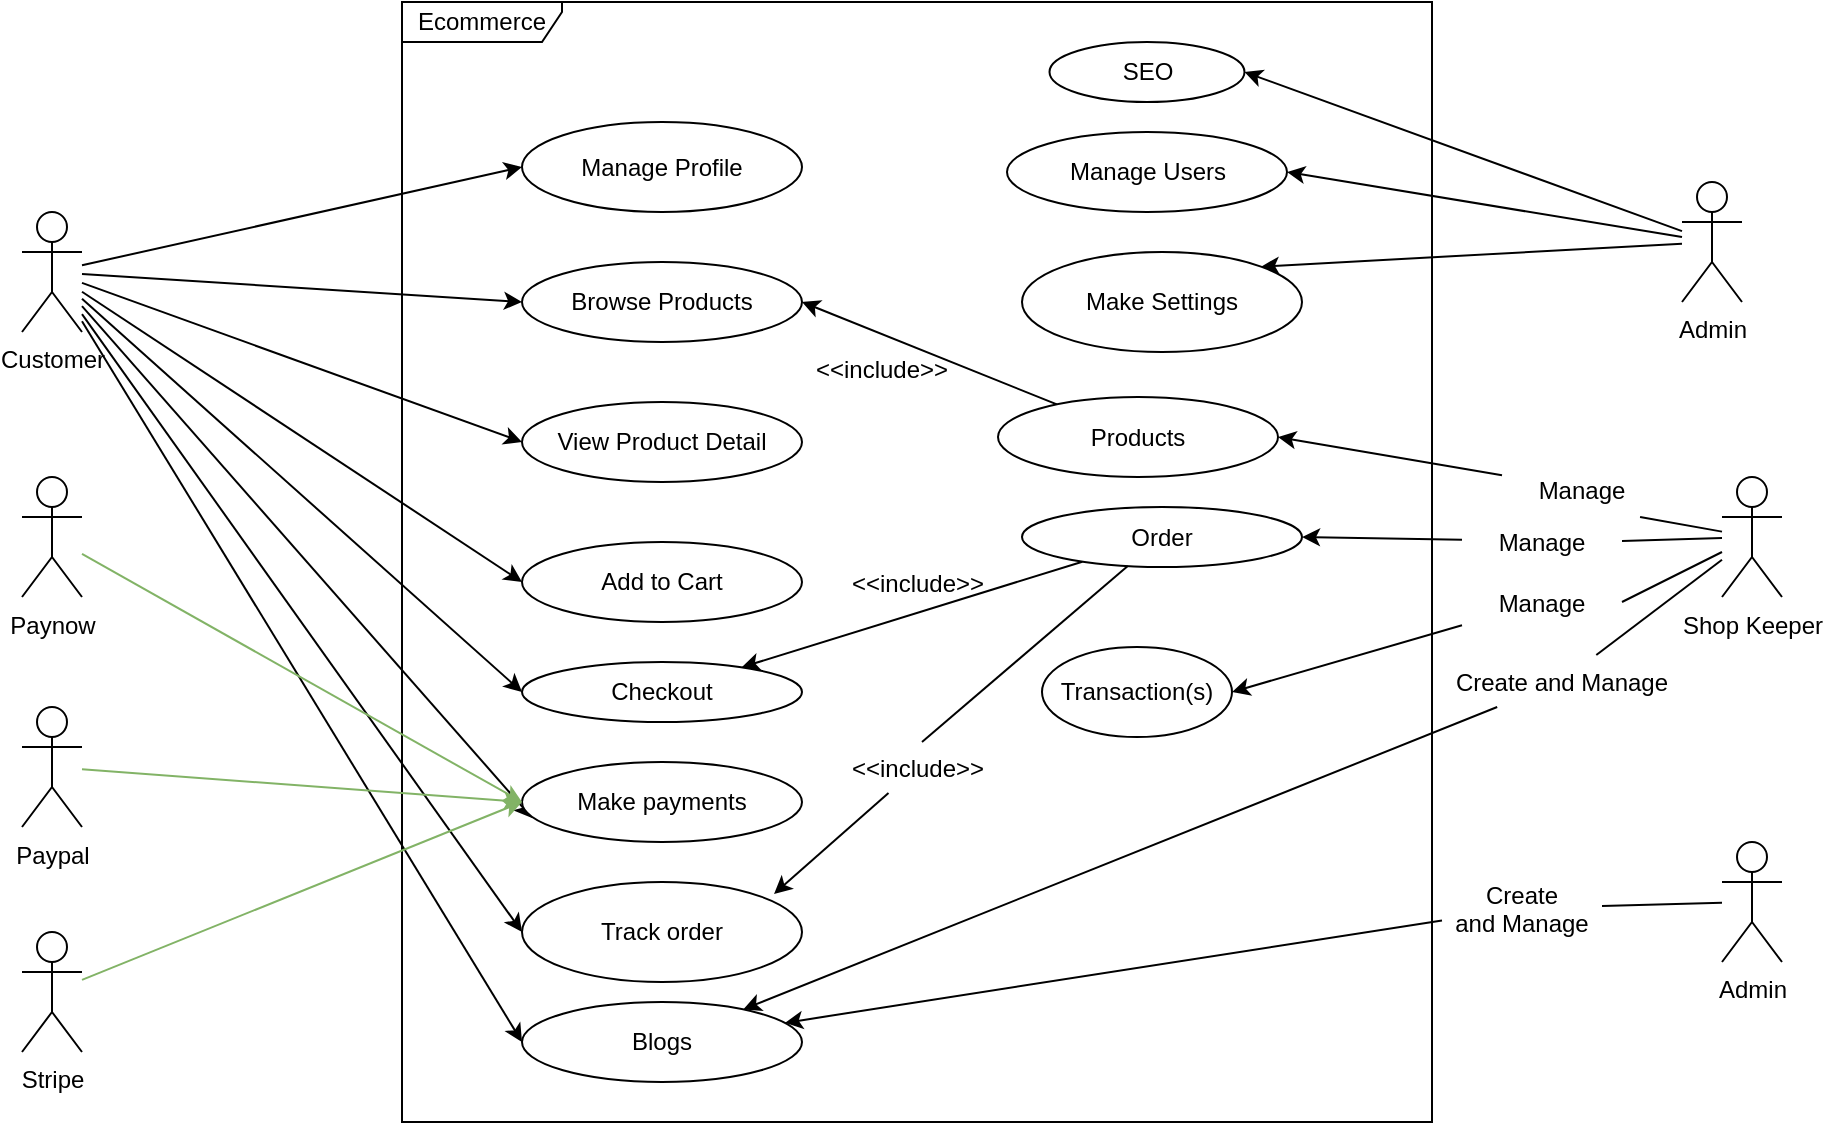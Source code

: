 <mxfile version="15.6.8" type="github" pages="2">
  <diagram id="9FYSmOJHKqfUZGMzVcu-" name="Use Case">
    <mxGraphModel dx="783" dy="390" grid="1" gridSize="10" guides="1" tooltips="1" connect="1" arrows="1" fold="1" page="1" pageScale="1" pageWidth="850" pageHeight="1100" math="0" shadow="0">
      <root>
        <mxCell id="0" />
        <mxCell id="1" parent="0" />
        <mxCell id="PNR3iiPdIWtS1YJdQXTp-21" value="Ecommerce" style="shape=umlFrame;whiteSpace=wrap;html=1;width=80;height=20;sketch=0;" vertex="1" parent="1">
          <mxGeometry x="570" y="250" width="515" height="560" as="geometry" />
        </mxCell>
        <mxCell id="PNR3iiPdIWtS1YJdQXTp-39" style="edgeStyle=none;rounded=0;orthogonalLoop=1;jettySize=auto;html=1;entryX=0;entryY=0.5;entryDx=0;entryDy=0;sketch=0;" edge="1" parent="1" source="PNR3iiPdIWtS1YJdQXTp-1" target="PNR3iiPdIWtS1YJdQXTp-35">
          <mxGeometry relative="1" as="geometry" />
        </mxCell>
        <mxCell id="PNR3iiPdIWtS1YJdQXTp-40" style="edgeStyle=none;rounded=0;orthogonalLoop=1;jettySize=auto;html=1;entryX=0.036;entryY=0.7;entryDx=0;entryDy=0;entryPerimeter=0;sketch=0;" edge="1" parent="1" source="PNR3iiPdIWtS1YJdQXTp-1" target="PNR3iiPdIWtS1YJdQXTp-10">
          <mxGeometry relative="1" as="geometry" />
        </mxCell>
        <mxCell id="PNR3iiPdIWtS1YJdQXTp-41" style="edgeStyle=none;rounded=0;orthogonalLoop=1;jettySize=auto;html=1;entryX=0;entryY=0.5;entryDx=0;entryDy=0;sketch=0;" edge="1" parent="1" source="PNR3iiPdIWtS1YJdQXTp-1" target="PNR3iiPdIWtS1YJdQXTp-9">
          <mxGeometry relative="1" as="geometry" />
        </mxCell>
        <mxCell id="PNR3iiPdIWtS1YJdQXTp-42" style="edgeStyle=none;rounded=0;orthogonalLoop=1;jettySize=auto;html=1;entryX=0;entryY=0.5;entryDx=0;entryDy=0;sketch=0;" edge="1" parent="1" source="PNR3iiPdIWtS1YJdQXTp-1" target="PNR3iiPdIWtS1YJdQXTp-8">
          <mxGeometry relative="1" as="geometry" />
        </mxCell>
        <mxCell id="PNR3iiPdIWtS1YJdQXTp-43" style="edgeStyle=none;rounded=0;orthogonalLoop=1;jettySize=auto;html=1;entryX=0;entryY=0.5;entryDx=0;entryDy=0;sketch=0;" edge="1" parent="1" source="PNR3iiPdIWtS1YJdQXTp-1" target="PNR3iiPdIWtS1YJdQXTp-7">
          <mxGeometry relative="1" as="geometry" />
        </mxCell>
        <mxCell id="PNR3iiPdIWtS1YJdQXTp-44" style="edgeStyle=none;rounded=0;orthogonalLoop=1;jettySize=auto;html=1;entryX=0;entryY=0.5;entryDx=0;entryDy=0;sketch=0;" edge="1" parent="1" source="PNR3iiPdIWtS1YJdQXTp-1" target="PNR3iiPdIWtS1YJdQXTp-6">
          <mxGeometry relative="1" as="geometry" />
        </mxCell>
        <mxCell id="PNR3iiPdIWtS1YJdQXTp-45" style="edgeStyle=none;rounded=0;orthogonalLoop=1;jettySize=auto;html=1;entryX=0;entryY=0.5;entryDx=0;entryDy=0;sketch=0;" edge="1" parent="1" source="PNR3iiPdIWtS1YJdQXTp-1" target="PNR3iiPdIWtS1YJdQXTp-16">
          <mxGeometry relative="1" as="geometry" />
        </mxCell>
        <mxCell id="PNR3iiPdIWtS1YJdQXTp-80" style="edgeStyle=none;rounded=0;sketch=0;orthogonalLoop=1;jettySize=auto;html=1;entryX=0;entryY=0.5;entryDx=0;entryDy=0;" edge="1" parent="1" source="PNR3iiPdIWtS1YJdQXTp-1" target="PNR3iiPdIWtS1YJdQXTp-36">
          <mxGeometry relative="1" as="geometry">
            <mxPoint x="640" y="775" as="targetPoint" />
          </mxGeometry>
        </mxCell>
        <mxCell id="PNR3iiPdIWtS1YJdQXTp-1" value="Customer" style="shape=umlActor;verticalLabelPosition=bottom;verticalAlign=top;html=1;sketch=0;" vertex="1" parent="1">
          <mxGeometry x="380" y="355" width="30" height="60" as="geometry" />
        </mxCell>
        <mxCell id="PNR3iiPdIWtS1YJdQXTp-49" style="edgeStyle=none;rounded=0;orthogonalLoop=1;jettySize=auto;html=1;entryX=1;entryY=0.5;entryDx=0;entryDy=0;sketch=0;" edge="1" parent="1" source="PNR3iiPdIWtS1YJdQXTp-2" target="PNR3iiPdIWtS1YJdQXTp-11">
          <mxGeometry relative="1" as="geometry" />
        </mxCell>
        <mxCell id="PNR3iiPdIWtS1YJdQXTp-53" style="edgeStyle=none;rounded=0;orthogonalLoop=1;jettySize=auto;html=1;entryX=1;entryY=0.5;entryDx=0;entryDy=0;sketch=0;" edge="1" parent="1" source="PNR3iiPdIWtS1YJdQXTp-2" target="PNR3iiPdIWtS1YJdQXTp-18">
          <mxGeometry relative="1" as="geometry" />
        </mxCell>
        <mxCell id="PNR3iiPdIWtS1YJdQXTp-54" style="edgeStyle=none;rounded=0;orthogonalLoop=1;jettySize=auto;html=1;entryX=1;entryY=0;entryDx=0;entryDy=0;sketch=0;" edge="1" parent="1" source="PNR3iiPdIWtS1YJdQXTp-2" target="PNR3iiPdIWtS1YJdQXTp-15">
          <mxGeometry relative="1" as="geometry" />
        </mxCell>
        <mxCell id="PNR3iiPdIWtS1YJdQXTp-2" value="Admin&lt;br&gt;" style="shape=umlActor;verticalLabelPosition=bottom;verticalAlign=top;html=1;sketch=0;" vertex="1" parent="1">
          <mxGeometry x="1210" y="340" width="30" height="60" as="geometry" />
        </mxCell>
        <mxCell id="PNR3iiPdIWtS1YJdQXTp-6" value="Browse Products" style="ellipse;whiteSpace=wrap;html=1;sketch=0;" vertex="1" parent="1">
          <mxGeometry x="630" y="380" width="140" height="40" as="geometry" />
        </mxCell>
        <mxCell id="PNR3iiPdIWtS1YJdQXTp-7" value="View Product Detail" style="ellipse;whiteSpace=wrap;html=1;sketch=0;" vertex="1" parent="1">
          <mxGeometry x="630" y="450" width="140" height="40" as="geometry" />
        </mxCell>
        <mxCell id="PNR3iiPdIWtS1YJdQXTp-8" value="Add to Cart&lt;br&gt;" style="ellipse;whiteSpace=wrap;html=1;sketch=0;" vertex="1" parent="1">
          <mxGeometry x="630" y="520" width="140" height="40" as="geometry" />
        </mxCell>
        <mxCell id="PNR3iiPdIWtS1YJdQXTp-9" value="Checkout" style="ellipse;whiteSpace=wrap;html=1;sketch=0;" vertex="1" parent="1">
          <mxGeometry x="630" y="580" width="140" height="30" as="geometry" />
        </mxCell>
        <mxCell id="PNR3iiPdIWtS1YJdQXTp-10" value="Make payments" style="ellipse;whiteSpace=wrap;html=1;sketch=0;" vertex="1" parent="1">
          <mxGeometry x="630" y="630" width="140" height="40" as="geometry" />
        </mxCell>
        <mxCell id="PNR3iiPdIWtS1YJdQXTp-11" value="Manage Users" style="ellipse;whiteSpace=wrap;html=1;sketch=0;" vertex="1" parent="1">
          <mxGeometry x="872.5" y="315" width="140" height="40" as="geometry" />
        </mxCell>
        <mxCell id="PNR3iiPdIWtS1YJdQXTp-83" style="edgeStyle=none;rounded=0;sketch=0;orthogonalLoop=1;jettySize=auto;html=1;entryX=1;entryY=0.5;entryDx=0;entryDy=0;" edge="1" parent="1" source="PNR3iiPdIWtS1YJdQXTp-12" target="PNR3iiPdIWtS1YJdQXTp-6">
          <mxGeometry relative="1" as="geometry" />
        </mxCell>
        <mxCell id="PNR3iiPdIWtS1YJdQXTp-12" value="Products" style="ellipse;whiteSpace=wrap;html=1;sketch=0;" vertex="1" parent="1">
          <mxGeometry x="868" y="447.5" width="140" height="40" as="geometry" />
        </mxCell>
        <mxCell id="PNR3iiPdIWtS1YJdQXTp-87" style="edgeStyle=none;rounded=0;sketch=0;orthogonalLoop=1;jettySize=auto;html=1;" edge="1" parent="1" source="PNR3iiPdIWtS1YJdQXTp-13" target="PNR3iiPdIWtS1YJdQXTp-9">
          <mxGeometry relative="1" as="geometry" />
        </mxCell>
        <mxCell id="PNR3iiPdIWtS1YJdQXTp-89" style="edgeStyle=none;rounded=0;sketch=0;orthogonalLoop=1;jettySize=auto;html=1;entryX=0.9;entryY=0.12;entryDx=0;entryDy=0;entryPerimeter=0;startArrow=none;" edge="1" parent="1" source="PNR3iiPdIWtS1YJdQXTp-90" target="PNR3iiPdIWtS1YJdQXTp-35">
          <mxGeometry relative="1" as="geometry" />
        </mxCell>
        <mxCell id="PNR3iiPdIWtS1YJdQXTp-13" value="Order" style="ellipse;whiteSpace=wrap;html=1;sketch=0;" vertex="1" parent="1">
          <mxGeometry x="880" y="502.5" width="140" height="30" as="geometry" />
        </mxCell>
        <mxCell id="PNR3iiPdIWtS1YJdQXTp-14" value="Transaction(s)" style="ellipse;whiteSpace=wrap;html=1;sketch=0;" vertex="1" parent="1">
          <mxGeometry x="890" y="572.5" width="95" height="45" as="geometry" />
        </mxCell>
        <mxCell id="PNR3iiPdIWtS1YJdQXTp-15" value="Make Settings" style="ellipse;whiteSpace=wrap;html=1;sketch=0;" vertex="1" parent="1">
          <mxGeometry x="880" y="375" width="140" height="50" as="geometry" />
        </mxCell>
        <mxCell id="PNR3iiPdIWtS1YJdQXTp-16" value="Manage Profile" style="ellipse;whiteSpace=wrap;html=1;sketch=0;" vertex="1" parent="1">
          <mxGeometry x="630" y="310" width="140" height="45" as="geometry" />
        </mxCell>
        <mxCell id="PNR3iiPdIWtS1YJdQXTp-18" value="SEO" style="ellipse;whiteSpace=wrap;html=1;sketch=0;" vertex="1" parent="1">
          <mxGeometry x="893.75" y="270" width="97.5" height="30" as="geometry" />
        </mxCell>
        <mxCell id="PNR3iiPdIWtS1YJdQXTp-46" style="edgeStyle=none;rounded=0;orthogonalLoop=1;jettySize=auto;html=1;entryX=0;entryY=0.5;entryDx=0;entryDy=0;fillColor=#d5e8d4;strokeColor=#82b366;sketch=0;" edge="1" parent="1" source="PNR3iiPdIWtS1YJdQXTp-22" target="PNR3iiPdIWtS1YJdQXTp-10">
          <mxGeometry relative="1" as="geometry" />
        </mxCell>
        <mxCell id="PNR3iiPdIWtS1YJdQXTp-22" value="Paynow" style="shape=umlActor;verticalLabelPosition=bottom;verticalAlign=top;html=1;sketch=0;" vertex="1" parent="1">
          <mxGeometry x="380" y="487.5" width="30" height="60" as="geometry" />
        </mxCell>
        <mxCell id="PNR3iiPdIWtS1YJdQXTp-47" style="edgeStyle=none;rounded=0;orthogonalLoop=1;jettySize=auto;html=1;entryX=0;entryY=0.5;entryDx=0;entryDy=0;fillColor=#d5e8d4;strokeColor=#82b366;sketch=0;" edge="1" parent="1" source="PNR3iiPdIWtS1YJdQXTp-23" target="PNR3iiPdIWtS1YJdQXTp-10">
          <mxGeometry relative="1" as="geometry" />
        </mxCell>
        <mxCell id="PNR3iiPdIWtS1YJdQXTp-23" value="Paypal" style="shape=umlActor;verticalLabelPosition=bottom;verticalAlign=top;html=1;sketch=0;" vertex="1" parent="1">
          <mxGeometry x="380" y="602.5" width="30" height="60" as="geometry" />
        </mxCell>
        <mxCell id="PNR3iiPdIWtS1YJdQXTp-48" style="edgeStyle=none;rounded=0;orthogonalLoop=1;jettySize=auto;html=1;entryX=0;entryY=0.5;entryDx=0;entryDy=0;fillColor=#d5e8d4;strokeColor=#82b366;sketch=0;" edge="1" parent="1" source="PNR3iiPdIWtS1YJdQXTp-24" target="PNR3iiPdIWtS1YJdQXTp-10">
          <mxGeometry relative="1" as="geometry" />
        </mxCell>
        <mxCell id="PNR3iiPdIWtS1YJdQXTp-24" value="Stripe" style="shape=umlActor;verticalLabelPosition=bottom;verticalAlign=top;html=1;sketch=0;" vertex="1" parent="1">
          <mxGeometry x="380" y="715" width="30" height="60" as="geometry" />
        </mxCell>
        <mxCell id="PNR3iiPdIWtS1YJdQXTp-35" value="Track order" style="ellipse;whiteSpace=wrap;html=1;sketch=0;" vertex="1" parent="1">
          <mxGeometry x="630" y="690" width="140" height="50" as="geometry" />
        </mxCell>
        <mxCell id="PNR3iiPdIWtS1YJdQXTp-36" value="Blogs" style="ellipse;whiteSpace=wrap;html=1;sketch=0;" vertex="1" parent="1">
          <mxGeometry x="630" y="750" width="140" height="40" as="geometry" />
        </mxCell>
        <mxCell id="PNR3iiPdIWtS1YJdQXTp-50" style="edgeStyle=none;rounded=0;orthogonalLoop=1;jettySize=auto;html=1;entryX=1;entryY=0.5;entryDx=0;entryDy=0;sketch=0;startArrow=none;" edge="1" parent="1" source="PNR3iiPdIWtS1YJdQXTp-85" target="PNR3iiPdIWtS1YJdQXTp-12">
          <mxGeometry relative="1" as="geometry" />
        </mxCell>
        <mxCell id="PNR3iiPdIWtS1YJdQXTp-51" style="edgeStyle=none;rounded=0;orthogonalLoop=1;jettySize=auto;html=1;entryX=1;entryY=0.5;entryDx=0;entryDy=0;startArrow=none;sketch=0;" edge="1" parent="1" source="PNR3iiPdIWtS1YJdQXTp-58" target="PNR3iiPdIWtS1YJdQXTp-13">
          <mxGeometry relative="1" as="geometry" />
        </mxCell>
        <mxCell id="PNR3iiPdIWtS1YJdQXTp-52" style="edgeStyle=none;rounded=0;orthogonalLoop=1;jettySize=auto;html=1;entryX=1;entryY=0.5;entryDx=0;entryDy=0;sketch=0;startArrow=none;" edge="1" parent="1" source="PNR3iiPdIWtS1YJdQXTp-68" target="PNR3iiPdIWtS1YJdQXTp-14">
          <mxGeometry relative="1" as="geometry" />
        </mxCell>
        <mxCell id="PNR3iiPdIWtS1YJdQXTp-55" style="edgeStyle=none;rounded=0;orthogonalLoop=1;jettySize=auto;html=1;sketch=0;startArrow=none;" edge="1" parent="1" source="PNR3iiPdIWtS1YJdQXTp-70" target="PNR3iiPdIWtS1YJdQXTp-36">
          <mxGeometry relative="1" as="geometry" />
        </mxCell>
        <mxCell id="PNR3iiPdIWtS1YJdQXTp-37" value="Shop Keeper" style="shape=umlActor;verticalLabelPosition=bottom;verticalAlign=top;html=1;sketch=0;" vertex="1" parent="1">
          <mxGeometry x="1230" y="487.5" width="30" height="60" as="geometry" />
        </mxCell>
        <mxCell id="PNR3iiPdIWtS1YJdQXTp-58" value="Manage" style="text;align=center;fontStyle=0;verticalAlign=middle;spacingLeft=3;spacingRight=3;rotatable=0;points=[[0,0.5],[1,0.5]];portConstraint=eastwest;sketch=0;" vertex="1" parent="1">
          <mxGeometry x="1100" y="506.5" width="80" height="26" as="geometry" />
        </mxCell>
        <mxCell id="PNR3iiPdIWtS1YJdQXTp-59" value="" style="edgeStyle=none;rounded=0;orthogonalLoop=1;jettySize=auto;html=1;entryX=1;entryY=0.5;entryDx=0;entryDy=0;endArrow=none;sketch=0;" edge="1" parent="1" source="PNR3iiPdIWtS1YJdQXTp-37" target="PNR3iiPdIWtS1YJdQXTp-58">
          <mxGeometry relative="1" as="geometry">
            <mxPoint x="1230" y="517.5" as="sourcePoint" />
            <mxPoint x="1020" y="517.5" as="targetPoint" />
          </mxGeometry>
        </mxCell>
        <mxCell id="PNR3iiPdIWtS1YJdQXTp-61" style="edgeStyle=none;rounded=0;orthogonalLoop=1;jettySize=auto;html=1;sketch=0;startArrow=none;" edge="1" parent="1" source="PNR3iiPdIWtS1YJdQXTp-72" target="PNR3iiPdIWtS1YJdQXTp-36">
          <mxGeometry relative="1" as="geometry" />
        </mxCell>
        <mxCell id="PNR3iiPdIWtS1YJdQXTp-60" value="Admin" style="shape=umlActor;verticalLabelPosition=bottom;verticalAlign=top;html=1;sketch=0;" vertex="1" parent="1">
          <mxGeometry x="1230" y="670" width="30" height="60" as="geometry" />
        </mxCell>
        <mxCell id="PNR3iiPdIWtS1YJdQXTp-68" value="Manage" style="text;align=center;fontStyle=0;verticalAlign=middle;spacingLeft=3;spacingRight=3;strokeColor=none;rotatable=0;points=[[0,0.5],[1,0.5]];portConstraint=eastwest;sketch=0;" vertex="1" parent="1">
          <mxGeometry x="1100" y="537" width="80" height="26" as="geometry" />
        </mxCell>
        <mxCell id="PNR3iiPdIWtS1YJdQXTp-69" value="" style="edgeStyle=none;rounded=0;orthogonalLoop=1;jettySize=auto;html=1;entryX=1;entryY=0.5;entryDx=0;entryDy=0;sketch=0;endArrow=none;" edge="1" parent="1" source="PNR3iiPdIWtS1YJdQXTp-37" target="PNR3iiPdIWtS1YJdQXTp-68">
          <mxGeometry relative="1" as="geometry">
            <mxPoint x="1230" y="521.971" as="sourcePoint" />
            <mxPoint x="985" y="595" as="targetPoint" />
          </mxGeometry>
        </mxCell>
        <mxCell id="PNR3iiPdIWtS1YJdQXTp-70" value="Create and Manage" style="text;align=center;fontStyle=0;verticalAlign=middle;spacingLeft=3;spacingRight=3;strokeColor=none;rotatable=0;points=[[0,0.5],[1,0.5]];portConstraint=eastwest;sketch=0;" vertex="1" parent="1">
          <mxGeometry x="1110" y="576.5" width="80" height="26" as="geometry" />
        </mxCell>
        <mxCell id="PNR3iiPdIWtS1YJdQXTp-71" value="" style="edgeStyle=none;rounded=0;orthogonalLoop=1;jettySize=auto;html=1;sketch=0;endArrow=none;" edge="1" parent="1" source="PNR3iiPdIWtS1YJdQXTp-37" target="PNR3iiPdIWtS1YJdQXTp-70">
          <mxGeometry relative="1" as="geometry">
            <mxPoint x="1230" y="528.374" as="sourcePoint" />
            <mxPoint x="963.723" y="721.399" as="targetPoint" />
          </mxGeometry>
        </mxCell>
        <mxCell id="PNR3iiPdIWtS1YJdQXTp-72" value="Create&#xa;and Manage" style="text;align=center;fontStyle=0;verticalAlign=middle;spacingLeft=3;spacingRight=3;strokeColor=none;rotatable=0;points=[[0,0.5],[1,0.5]];portConstraint=eastwest;sketch=0;" vertex="1" parent="1">
          <mxGeometry x="1090" y="690" width="80" height="26" as="geometry" />
        </mxCell>
        <mxCell id="PNR3iiPdIWtS1YJdQXTp-73" value="" style="edgeStyle=none;rounded=0;orthogonalLoop=1;jettySize=auto;html=1;sketch=0;endArrow=none;" edge="1" parent="1" source="PNR3iiPdIWtS1YJdQXTp-60" target="PNR3iiPdIWtS1YJdQXTp-72">
          <mxGeometry relative="1" as="geometry">
            <mxPoint x="1230" y="701.954" as="sourcePoint" />
            <mxPoint x="1001.69" y="731.702" as="targetPoint" />
          </mxGeometry>
        </mxCell>
        <mxCell id="PNR3iiPdIWtS1YJdQXTp-84" value="&lt;&lt;include&gt;&gt;" style="text;align=center;fontStyle=0;verticalAlign=middle;spacingLeft=3;spacingRight=3;strokeColor=none;rotatable=0;points=[[0,0.5],[1,0.5]];portConstraint=eastwest;sketch=0;" vertex="1" parent="1">
          <mxGeometry x="770" y="420" width="80" height="26" as="geometry" />
        </mxCell>
        <mxCell id="PNR3iiPdIWtS1YJdQXTp-85" value="Manage" style="text;align=center;fontStyle=0;verticalAlign=middle;spacingLeft=3;spacingRight=3;strokeColor=none;rotatable=0;points=[[0,0.5],[1,0.5]];portConstraint=eastwest;sketch=0;" vertex="1" parent="1">
          <mxGeometry x="1120" y="480.5" width="80" height="26" as="geometry" />
        </mxCell>
        <mxCell id="PNR3iiPdIWtS1YJdQXTp-86" value="" style="edgeStyle=none;rounded=0;orthogonalLoop=1;jettySize=auto;html=1;entryX=0.863;entryY=1.038;entryDx=0;entryDy=0;sketch=0;endArrow=none;entryPerimeter=0;" edge="1" parent="1" source="PNR3iiPdIWtS1YJdQXTp-37" target="PNR3iiPdIWtS1YJdQXTp-85">
          <mxGeometry relative="1" as="geometry">
            <mxPoint x="1230" y="514.335" as="sourcePoint" />
            <mxPoint x="1008" y="467.5" as="targetPoint" />
          </mxGeometry>
        </mxCell>
        <mxCell id="PNR3iiPdIWtS1YJdQXTp-88" value="&lt;&lt;include&gt;&gt;" style="text;align=center;fontStyle=0;verticalAlign=middle;spacingLeft=3;spacingRight=3;strokeColor=none;rotatable=0;points=[[0,0.5],[1,0.5]];portConstraint=eastwest;sketch=0;" vertex="1" parent="1">
          <mxGeometry x="788" y="527" width="80" height="26" as="geometry" />
        </mxCell>
        <mxCell id="PNR3iiPdIWtS1YJdQXTp-90" value="&lt;&lt;include&gt;&gt;" style="text;align=center;fontStyle=0;verticalAlign=middle;spacingLeft=3;spacingRight=3;strokeColor=none;rotatable=0;points=[[0,0.5],[1,0.5]];portConstraint=eastwest;sketch=0;" vertex="1" parent="1">
          <mxGeometry x="788" y="619.5" width="80" height="26" as="geometry" />
        </mxCell>
        <mxCell id="PNR3iiPdIWtS1YJdQXTp-91" value="" style="edgeStyle=none;rounded=0;sketch=0;orthogonalLoop=1;jettySize=auto;html=1;entryX=0.525;entryY=0.019;entryDx=0;entryDy=0;entryPerimeter=0;endArrow=none;" edge="1" parent="1" source="PNR3iiPdIWtS1YJdQXTp-13" target="PNR3iiPdIWtS1YJdQXTp-90">
          <mxGeometry relative="1" as="geometry">
            <mxPoint x="934.08" y="532.107" as="sourcePoint" />
            <mxPoint x="756" y="696" as="targetPoint" />
          </mxGeometry>
        </mxCell>
      </root>
    </mxGraphModel>
  </diagram>
  <diagram id="JQ2KbN7IGm-Ze0ceoCnY" name="Activity Diagram">
    <mxGraphModel dx="783" dy="390" grid="1" gridSize="10" guides="1" tooltips="1" connect="1" arrows="1" fold="1" page="1" pageScale="1" pageWidth="850" pageHeight="1100" math="0" shadow="0">
      <root>
        <mxCell id="RifbnJZLoLRWuIdcDwCj-0" />
        <mxCell id="RifbnJZLoLRWuIdcDwCj-1" parent="RifbnJZLoLRWuIdcDwCj-0" />
        <mxCell id="RifbnJZLoLRWuIdcDwCj-2" value="Front End" style="swimlane;sketch=0;startSize=23;" vertex="1" parent="RifbnJZLoLRWuIdcDwCj-1">
          <mxGeometry x="110" y="140" width="270" height="1020" as="geometry" />
        </mxCell>
        <mxCell id="RifbnJZLoLRWuIdcDwCj-6" value="" style="ellipse;html=1;shape=startState;fillColor=#000000;strokeColor=#ff0000;sketch=0;" vertex="1" parent="RifbnJZLoLRWuIdcDwCj-2">
          <mxGeometry x="80" y="30" width="30" height="30" as="geometry" />
        </mxCell>
        <mxCell id="RifbnJZLoLRWuIdcDwCj-7" value="" style="edgeStyle=orthogonalEdgeStyle;html=1;verticalAlign=bottom;endArrow=open;endSize=8;strokeColor=#ff0000;rounded=0;sketch=0;" edge="1" source="RifbnJZLoLRWuIdcDwCj-6" parent="RifbnJZLoLRWuIdcDwCj-2">
          <mxGeometry relative="1" as="geometry">
            <mxPoint x="95" y="100" as="targetPoint" />
          </mxGeometry>
        </mxCell>
        <mxCell id="RifbnJZLoLRWuIdcDwCj-11" style="edgeStyle=none;rounded=0;sketch=0;orthogonalLoop=1;jettySize=auto;html=1;entryX=0.5;entryY=0;entryDx=0;entryDy=0;" edge="1" parent="RifbnJZLoLRWuIdcDwCj-2" source="RifbnJZLoLRWuIdcDwCj-8" target="RifbnJZLoLRWuIdcDwCj-9">
          <mxGeometry relative="1" as="geometry" />
        </mxCell>
        <mxCell id="RifbnJZLoLRWuIdcDwCj-8" value="Browse Products" style="rounded=1;whiteSpace=wrap;html=1;sketch=0;" vertex="1" parent="RifbnJZLoLRWuIdcDwCj-2">
          <mxGeometry x="35" y="100" width="120" height="40" as="geometry" />
        </mxCell>
        <mxCell id="RifbnJZLoLRWuIdcDwCj-12" style="edgeStyle=none;rounded=0;sketch=0;orthogonalLoop=1;jettySize=auto;html=1;entryX=0.5;entryY=0;entryDx=0;entryDy=0;" edge="1" parent="RifbnJZLoLRWuIdcDwCj-2" source="RifbnJZLoLRWuIdcDwCj-9" target="RifbnJZLoLRWuIdcDwCj-10">
          <mxGeometry relative="1" as="geometry" />
        </mxCell>
        <mxCell id="RifbnJZLoLRWuIdcDwCj-9" value="Add Product to Cart" style="rounded=1;whiteSpace=wrap;html=1;sketch=0;" vertex="1" parent="RifbnJZLoLRWuIdcDwCj-2">
          <mxGeometry x="35" y="180" width="120" height="40" as="geometry" />
        </mxCell>
        <mxCell id="RifbnJZLoLRWuIdcDwCj-10" value="Checkout" style="rounded=1;whiteSpace=wrap;html=1;sketch=0;" vertex="1" parent="RifbnJZLoLRWuIdcDwCj-2">
          <mxGeometry x="35" y="260" width="120" height="40" as="geometry" />
        </mxCell>
        <mxCell id="RifbnJZLoLRWuIdcDwCj-17" value="Make payment" style="rounded=1;whiteSpace=wrap;html=1;sketch=0;" vertex="1" parent="RifbnJZLoLRWuIdcDwCj-2">
          <mxGeometry x="30" y="380" width="120" height="40" as="geometry" />
        </mxCell>
        <mxCell id="RifbnJZLoLRWuIdcDwCj-60" style="edgeStyle=orthogonalEdgeStyle;rounded=0;sketch=0;orthogonalLoop=1;jettySize=auto;html=1;entryX=0.5;entryY=0;entryDx=0;entryDy=0;" edge="1" parent="RifbnJZLoLRWuIdcDwCj-2" source="RifbnJZLoLRWuIdcDwCj-56" target="RifbnJZLoLRWuIdcDwCj-58">
          <mxGeometry relative="1" as="geometry" />
        </mxCell>
        <mxCell id="RifbnJZLoLRWuIdcDwCj-56" value="Inform user" style="rounded=1;whiteSpace=wrap;html=1;sketch=0;" vertex="1" parent="RifbnJZLoLRWuIdcDwCj-2">
          <mxGeometry x="40" y="580" width="120" height="30" as="geometry" />
        </mxCell>
        <mxCell id="RifbnJZLoLRWuIdcDwCj-59" style="edgeStyle=orthogonalEdgeStyle;rounded=0;sketch=0;orthogonalLoop=1;jettySize=auto;html=1;entryX=0;entryY=0.5;entryDx=0;entryDy=0;exitX=0;exitY=0.5;exitDx=0;exitDy=0;" edge="1" parent="RifbnJZLoLRWuIdcDwCj-2" source="RifbnJZLoLRWuIdcDwCj-58" target="RifbnJZLoLRWuIdcDwCj-17">
          <mxGeometry relative="1" as="geometry" />
        </mxCell>
        <mxCell id="RifbnJZLoLRWuIdcDwCj-67" style="edgeStyle=none;rounded=0;sketch=0;orthogonalLoop=1;jettySize=auto;html=1;" edge="1" parent="RifbnJZLoLRWuIdcDwCj-2" source="RifbnJZLoLRWuIdcDwCj-58" target="RifbnJZLoLRWuIdcDwCj-63">
          <mxGeometry relative="1" as="geometry" />
        </mxCell>
        <mxCell id="RifbnJZLoLRWuIdcDwCj-58" value="Retry payment" style="rhombus;whiteSpace=wrap;html=1;sketch=0;" vertex="1" parent="RifbnJZLoLRWuIdcDwCj-2">
          <mxGeometry x="60" y="670" width="80" height="80" as="geometry" />
        </mxCell>
        <mxCell id="RifbnJZLoLRWuIdcDwCj-66" style="rounded=0;sketch=0;orthogonalLoop=1;jettySize=auto;html=1;entryX=1;entryY=0.5;entryDx=0;entryDy=0;" edge="1" parent="RifbnJZLoLRWuIdcDwCj-2" source="RifbnJZLoLRWuIdcDwCj-61" target="RifbnJZLoLRWuIdcDwCj-63">
          <mxGeometry relative="1" as="geometry" />
        </mxCell>
        <mxCell id="RifbnJZLoLRWuIdcDwCj-61" value="Inform user" style="rounded=1;whiteSpace=wrap;html=1;sketch=0;" vertex="1" parent="RifbnJZLoLRWuIdcDwCj-2">
          <mxGeometry x="110" y="900" width="120" height="30" as="geometry" />
        </mxCell>
        <mxCell id="RifbnJZLoLRWuIdcDwCj-63" value="" style="ellipse;html=1;shape=endState;fillColor=#000000;strokeColor=#ff0000;sketch=0;" vertex="1" parent="RifbnJZLoLRWuIdcDwCj-2">
          <mxGeometry x="80" y="970" width="30" height="30" as="geometry" />
        </mxCell>
        <mxCell id="RifbnJZLoLRWuIdcDwCj-72" value="No" style="text;align=center;fontStyle=0;verticalAlign=middle;spacingLeft=3;spacingRight=3;strokeColor=none;rotatable=0;points=[[0,0.5],[1,0.5]];portConstraint=eastwest;sketch=0;" vertex="1" parent="RifbnJZLoLRWuIdcDwCj-2">
          <mxGeometry x="90" y="760" width="80" height="26" as="geometry" />
        </mxCell>
        <mxCell id="RifbnJZLoLRWuIdcDwCj-73" value="Yes" style="text;align=center;fontStyle=0;verticalAlign=middle;spacingLeft=3;spacingRight=3;strokeColor=none;rotatable=0;points=[[0,0.5],[1,0.5]];portConstraint=eastwest;sketch=0;" vertex="1" parent="RifbnJZLoLRWuIdcDwCj-2">
          <mxGeometry y="680" width="80" height="26" as="geometry" />
        </mxCell>
        <mxCell id="RifbnJZLoLRWuIdcDwCj-4" value="Backend" style="swimlane;sketch=0;" vertex="1" parent="RifbnJZLoLRWuIdcDwCj-1">
          <mxGeometry x="380" y="140" width="280" height="1020" as="geometry" />
        </mxCell>
        <mxCell id="RifbnJZLoLRWuIdcDwCj-14" value="Create Order" style="rounded=1;whiteSpace=wrap;html=1;sketch=0;" vertex="1" parent="RifbnJZLoLRWuIdcDwCj-4">
          <mxGeometry x="40" y="310" width="120" height="30" as="geometry" />
        </mxCell>
        <mxCell id="RifbnJZLoLRWuIdcDwCj-25" value="Update order and transaction" style="rounded=1;whiteSpace=wrap;html=1;sketch=0;" vertex="1" parent="RifbnJZLoLRWuIdcDwCj-4">
          <mxGeometry x="30" y="820" width="120" height="40" as="geometry" />
        </mxCell>
        <mxCell id="RifbnJZLoLRWuIdcDwCj-38" value="Send email to user" style="rounded=1;whiteSpace=wrap;html=1;sketch=0;" vertex="1" parent="RifbnJZLoLRWuIdcDwCj-4">
          <mxGeometry x="160" y="820" width="90" height="40" as="geometry" />
        </mxCell>
        <mxCell id="RifbnJZLoLRWuIdcDwCj-68" style="edgeStyle=none;rounded=0;sketch=0;orthogonalLoop=1;jettySize=auto;html=1;entryX=0.5;entryY=0;entryDx=0;entryDy=0;" edge="1" parent="RifbnJZLoLRWuIdcDwCj-4" source="RifbnJZLoLRWuIdcDwCj-39" target="RifbnJZLoLRWuIdcDwCj-25">
          <mxGeometry relative="1" as="geometry" />
        </mxCell>
        <mxCell id="RifbnJZLoLRWuIdcDwCj-39" value="" style="html=1;points=[];perimeter=orthogonalPerimeter;sketch=0;direction=south;" vertex="1" parent="RifbnJZLoLRWuIdcDwCj-4">
          <mxGeometry x="80" y="740" width="140" height="10" as="geometry" />
        </mxCell>
        <mxCell id="RifbnJZLoLRWuIdcDwCj-74" style="edgeStyle=orthogonalEdgeStyle;rounded=0;sketch=0;orthogonalLoop=1;jettySize=auto;html=1;" edge="1" parent="RifbnJZLoLRWuIdcDwCj-4" source="RifbnJZLoLRWuIdcDwCj-51">
          <mxGeometry relative="1" as="geometry">
            <mxPoint x="60" y="821" as="targetPoint" />
            <Array as="points">
              <mxPoint x="60" y="630" />
              <mxPoint x="60" y="821" />
            </Array>
          </mxGeometry>
        </mxCell>
        <mxCell id="RifbnJZLoLRWuIdcDwCj-51" value="" style="html=1;points=[];perimeter=orthogonalPerimeter;sketch=0;" vertex="1" parent="RifbnJZLoLRWuIdcDwCj-4">
          <mxGeometry x="140" y="570" width="10" height="80" as="geometry" />
        </mxCell>
        <mxCell id="RifbnJZLoLRWuIdcDwCj-70" style="edgeStyle=none;rounded=0;sketch=0;orthogonalLoop=1;jettySize=auto;html=1;entryX=0.433;entryY=0.025;entryDx=0;entryDy=0;entryPerimeter=0;" edge="1" parent="RifbnJZLoLRWuIdcDwCj-4" source="RifbnJZLoLRWuIdcDwCj-39" target="RifbnJZLoLRWuIdcDwCj-38">
          <mxGeometry relative="1" as="geometry">
            <mxPoint x="150" y="790" as="targetPoint" />
          </mxGeometry>
        </mxCell>
        <mxCell id="RifbnJZLoLRWuIdcDwCj-16" style="edgeStyle=orthogonalEdgeStyle;rounded=0;sketch=0;orthogonalLoop=1;jettySize=auto;html=1;entryX=0;entryY=0.5;entryDx=0;entryDy=0;exitX=0.5;exitY=1;exitDx=0;exitDy=0;" edge="1" parent="RifbnJZLoLRWuIdcDwCj-1" source="RifbnJZLoLRWuIdcDwCj-10" target="RifbnJZLoLRWuIdcDwCj-14">
          <mxGeometry relative="1" as="geometry" />
        </mxCell>
        <mxCell id="RifbnJZLoLRWuIdcDwCj-19" value="Payment Gateway" style="swimlane;sketch=0;" vertex="1" parent="RifbnJZLoLRWuIdcDwCj-1">
          <mxGeometry x="660" y="140" width="200" height="1020" as="geometry" />
        </mxCell>
        <mxCell id="RifbnJZLoLRWuIdcDwCj-24" style="edgeStyle=orthogonalEdgeStyle;rounded=0;sketch=0;orthogonalLoop=1;jettySize=auto;html=1;entryX=0.5;entryY=0;entryDx=0;entryDy=0;" edge="1" parent="RifbnJZLoLRWuIdcDwCj-19" source="RifbnJZLoLRWuIdcDwCj-21" target="RifbnJZLoLRWuIdcDwCj-23">
          <mxGeometry relative="1" as="geometry" />
        </mxCell>
        <mxCell id="RifbnJZLoLRWuIdcDwCj-21" value="Authorize Payment" style="rounded=1;whiteSpace=wrap;html=1;sketch=0;" vertex="1" parent="RifbnJZLoLRWuIdcDwCj-19">
          <mxGeometry x="40" y="460" width="120" height="50" as="geometry" />
        </mxCell>
        <mxCell id="RifbnJZLoLRWuIdcDwCj-23" value="" style="rhombus;whiteSpace=wrap;html=1;sketch=0;" vertex="1" parent="RifbnJZLoLRWuIdcDwCj-19">
          <mxGeometry x="60" y="570" width="80" height="80" as="geometry" />
        </mxCell>
        <mxCell id="RifbnJZLoLRWuIdcDwCj-27" value="success" style="text;html=1;strokeColor=none;fillColor=none;align=center;verticalAlign=middle;whiteSpace=wrap;rounded=0;sketch=0;" vertex="1" parent="RifbnJZLoLRWuIdcDwCj-19">
          <mxGeometry x="110" y="640" width="60" height="30" as="geometry" />
        </mxCell>
        <mxCell id="RifbnJZLoLRWuIdcDwCj-54" value="fail" style="text;html=1;strokeColor=none;fillColor=none;align=center;verticalAlign=middle;whiteSpace=wrap;rounded=0;sketch=0;" vertex="1" parent="RifbnJZLoLRWuIdcDwCj-19">
          <mxGeometry y="570" width="60" height="30" as="geometry" />
        </mxCell>
        <mxCell id="RifbnJZLoLRWuIdcDwCj-20" style="edgeStyle=orthogonalEdgeStyle;rounded=0;sketch=0;orthogonalLoop=1;jettySize=auto;html=1;entryX=1;entryY=0.5;entryDx=0;entryDy=0;exitX=0.5;exitY=1;exitDx=0;exitDy=0;" edge="1" parent="RifbnJZLoLRWuIdcDwCj-1" source="RifbnJZLoLRWuIdcDwCj-14" target="RifbnJZLoLRWuIdcDwCj-17">
          <mxGeometry relative="1" as="geometry" />
        </mxCell>
        <mxCell id="RifbnJZLoLRWuIdcDwCj-37" style="edgeStyle=orthogonalEdgeStyle;rounded=0;sketch=0;orthogonalLoop=1;jettySize=auto;html=1;entryX=0;entryY=0.5;entryDx=0;entryDy=0;exitX=0.5;exitY=1;exitDx=0;exitDy=0;" edge="1" parent="RifbnJZLoLRWuIdcDwCj-1" source="RifbnJZLoLRWuIdcDwCj-17" target="RifbnJZLoLRWuIdcDwCj-21">
          <mxGeometry relative="1" as="geometry" />
        </mxCell>
        <mxCell id="RifbnJZLoLRWuIdcDwCj-40" style="edgeStyle=orthogonalEdgeStyle;rounded=0;sketch=0;orthogonalLoop=1;jettySize=auto;html=1;entryX=0;entryY=0.463;entryDx=0;entryDy=0;entryPerimeter=0;exitX=0.5;exitY=1;exitDx=0;exitDy=0;" edge="1" parent="RifbnJZLoLRWuIdcDwCj-1" source="RifbnJZLoLRWuIdcDwCj-23" target="RifbnJZLoLRWuIdcDwCj-39">
          <mxGeometry relative="1" as="geometry" />
        </mxCell>
        <mxCell id="RifbnJZLoLRWuIdcDwCj-53" style="edgeStyle=orthogonalEdgeStyle;rounded=0;sketch=0;orthogonalLoop=1;jettySize=auto;html=1;" edge="1" parent="RifbnJZLoLRWuIdcDwCj-1" source="RifbnJZLoLRWuIdcDwCj-23" target="RifbnJZLoLRWuIdcDwCj-51">
          <mxGeometry relative="1" as="geometry" />
        </mxCell>
        <mxCell id="RifbnJZLoLRWuIdcDwCj-57" style="edgeStyle=orthogonalEdgeStyle;rounded=0;sketch=0;orthogonalLoop=1;jettySize=auto;html=1;entryX=1;entryY=0.5;entryDx=0;entryDy=0;" edge="1" parent="RifbnJZLoLRWuIdcDwCj-1" source="RifbnJZLoLRWuIdcDwCj-51" target="RifbnJZLoLRWuIdcDwCj-56">
          <mxGeometry relative="1" as="geometry">
            <Array as="points">
              <mxPoint x="480" y="735" />
              <mxPoint x="480" y="735" />
            </Array>
          </mxGeometry>
        </mxCell>
        <mxCell id="RifbnJZLoLRWuIdcDwCj-62" style="edgeStyle=orthogonalEdgeStyle;rounded=0;sketch=0;orthogonalLoop=1;jettySize=auto;html=1;entryX=1;entryY=0.5;entryDx=0;entryDy=0;exitX=0.5;exitY=1;exitDx=0;exitDy=0;" edge="1" parent="RifbnJZLoLRWuIdcDwCj-1" source="RifbnJZLoLRWuIdcDwCj-25" target="RifbnJZLoLRWuIdcDwCj-61">
          <mxGeometry relative="1" as="geometry" />
        </mxCell>
      </root>
    </mxGraphModel>
  </diagram>
</mxfile>
